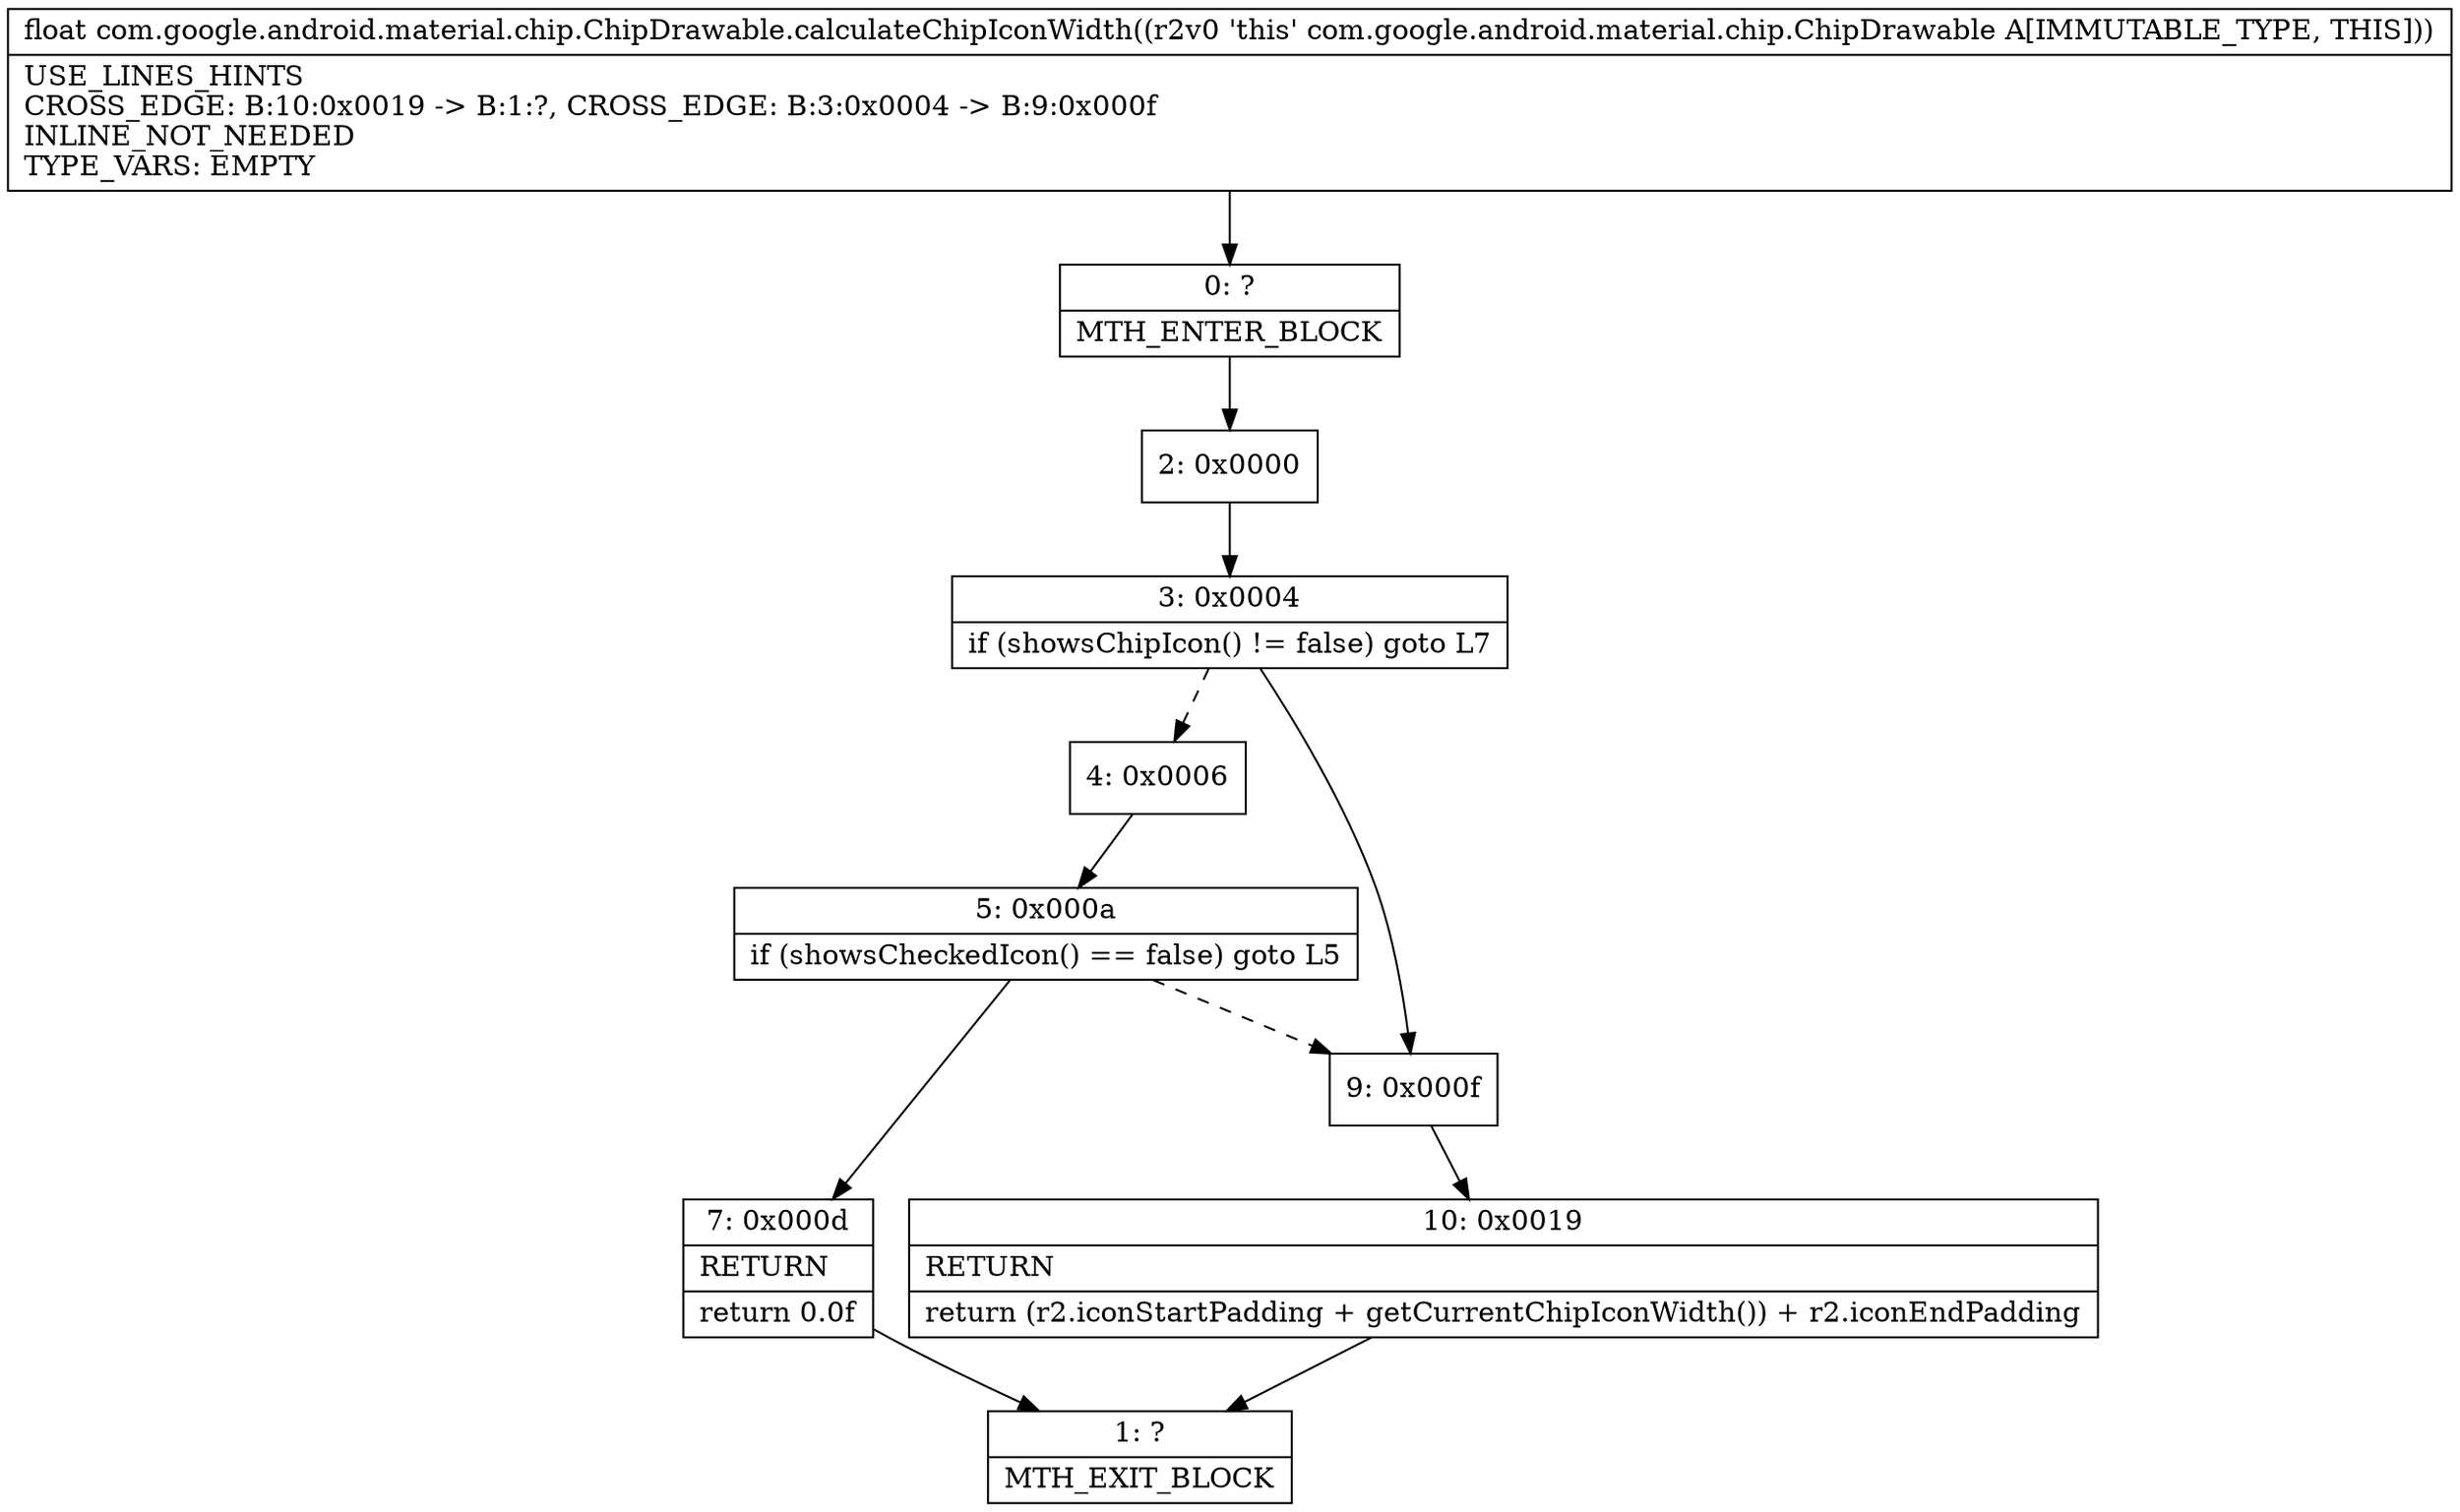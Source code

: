 digraph "CFG forcom.google.android.material.chip.ChipDrawable.calculateChipIconWidth()F" {
Node_0 [shape=record,label="{0\:\ ?|MTH_ENTER_BLOCK\l}"];
Node_2 [shape=record,label="{2\:\ 0x0000}"];
Node_3 [shape=record,label="{3\:\ 0x0004|if (showsChipIcon() != false) goto L7\l}"];
Node_4 [shape=record,label="{4\:\ 0x0006}"];
Node_5 [shape=record,label="{5\:\ 0x000a|if (showsCheckedIcon() == false) goto L5\l}"];
Node_7 [shape=record,label="{7\:\ 0x000d|RETURN\l|return 0.0f\l}"];
Node_1 [shape=record,label="{1\:\ ?|MTH_EXIT_BLOCK\l}"];
Node_9 [shape=record,label="{9\:\ 0x000f}"];
Node_10 [shape=record,label="{10\:\ 0x0019|RETURN\l|return (r2.iconStartPadding + getCurrentChipIconWidth()) + r2.iconEndPadding\l}"];
MethodNode[shape=record,label="{float com.google.android.material.chip.ChipDrawable.calculateChipIconWidth((r2v0 'this' com.google.android.material.chip.ChipDrawable A[IMMUTABLE_TYPE, THIS]))  | USE_LINES_HINTS\lCROSS_EDGE: B:10:0x0019 \-\> B:1:?, CROSS_EDGE: B:3:0x0004 \-\> B:9:0x000f\lINLINE_NOT_NEEDED\lTYPE_VARS: EMPTY\l}"];
MethodNode -> Node_0;Node_0 -> Node_2;
Node_2 -> Node_3;
Node_3 -> Node_4[style=dashed];
Node_3 -> Node_9;
Node_4 -> Node_5;
Node_5 -> Node_7;
Node_5 -> Node_9[style=dashed];
Node_7 -> Node_1;
Node_9 -> Node_10;
Node_10 -> Node_1;
}

